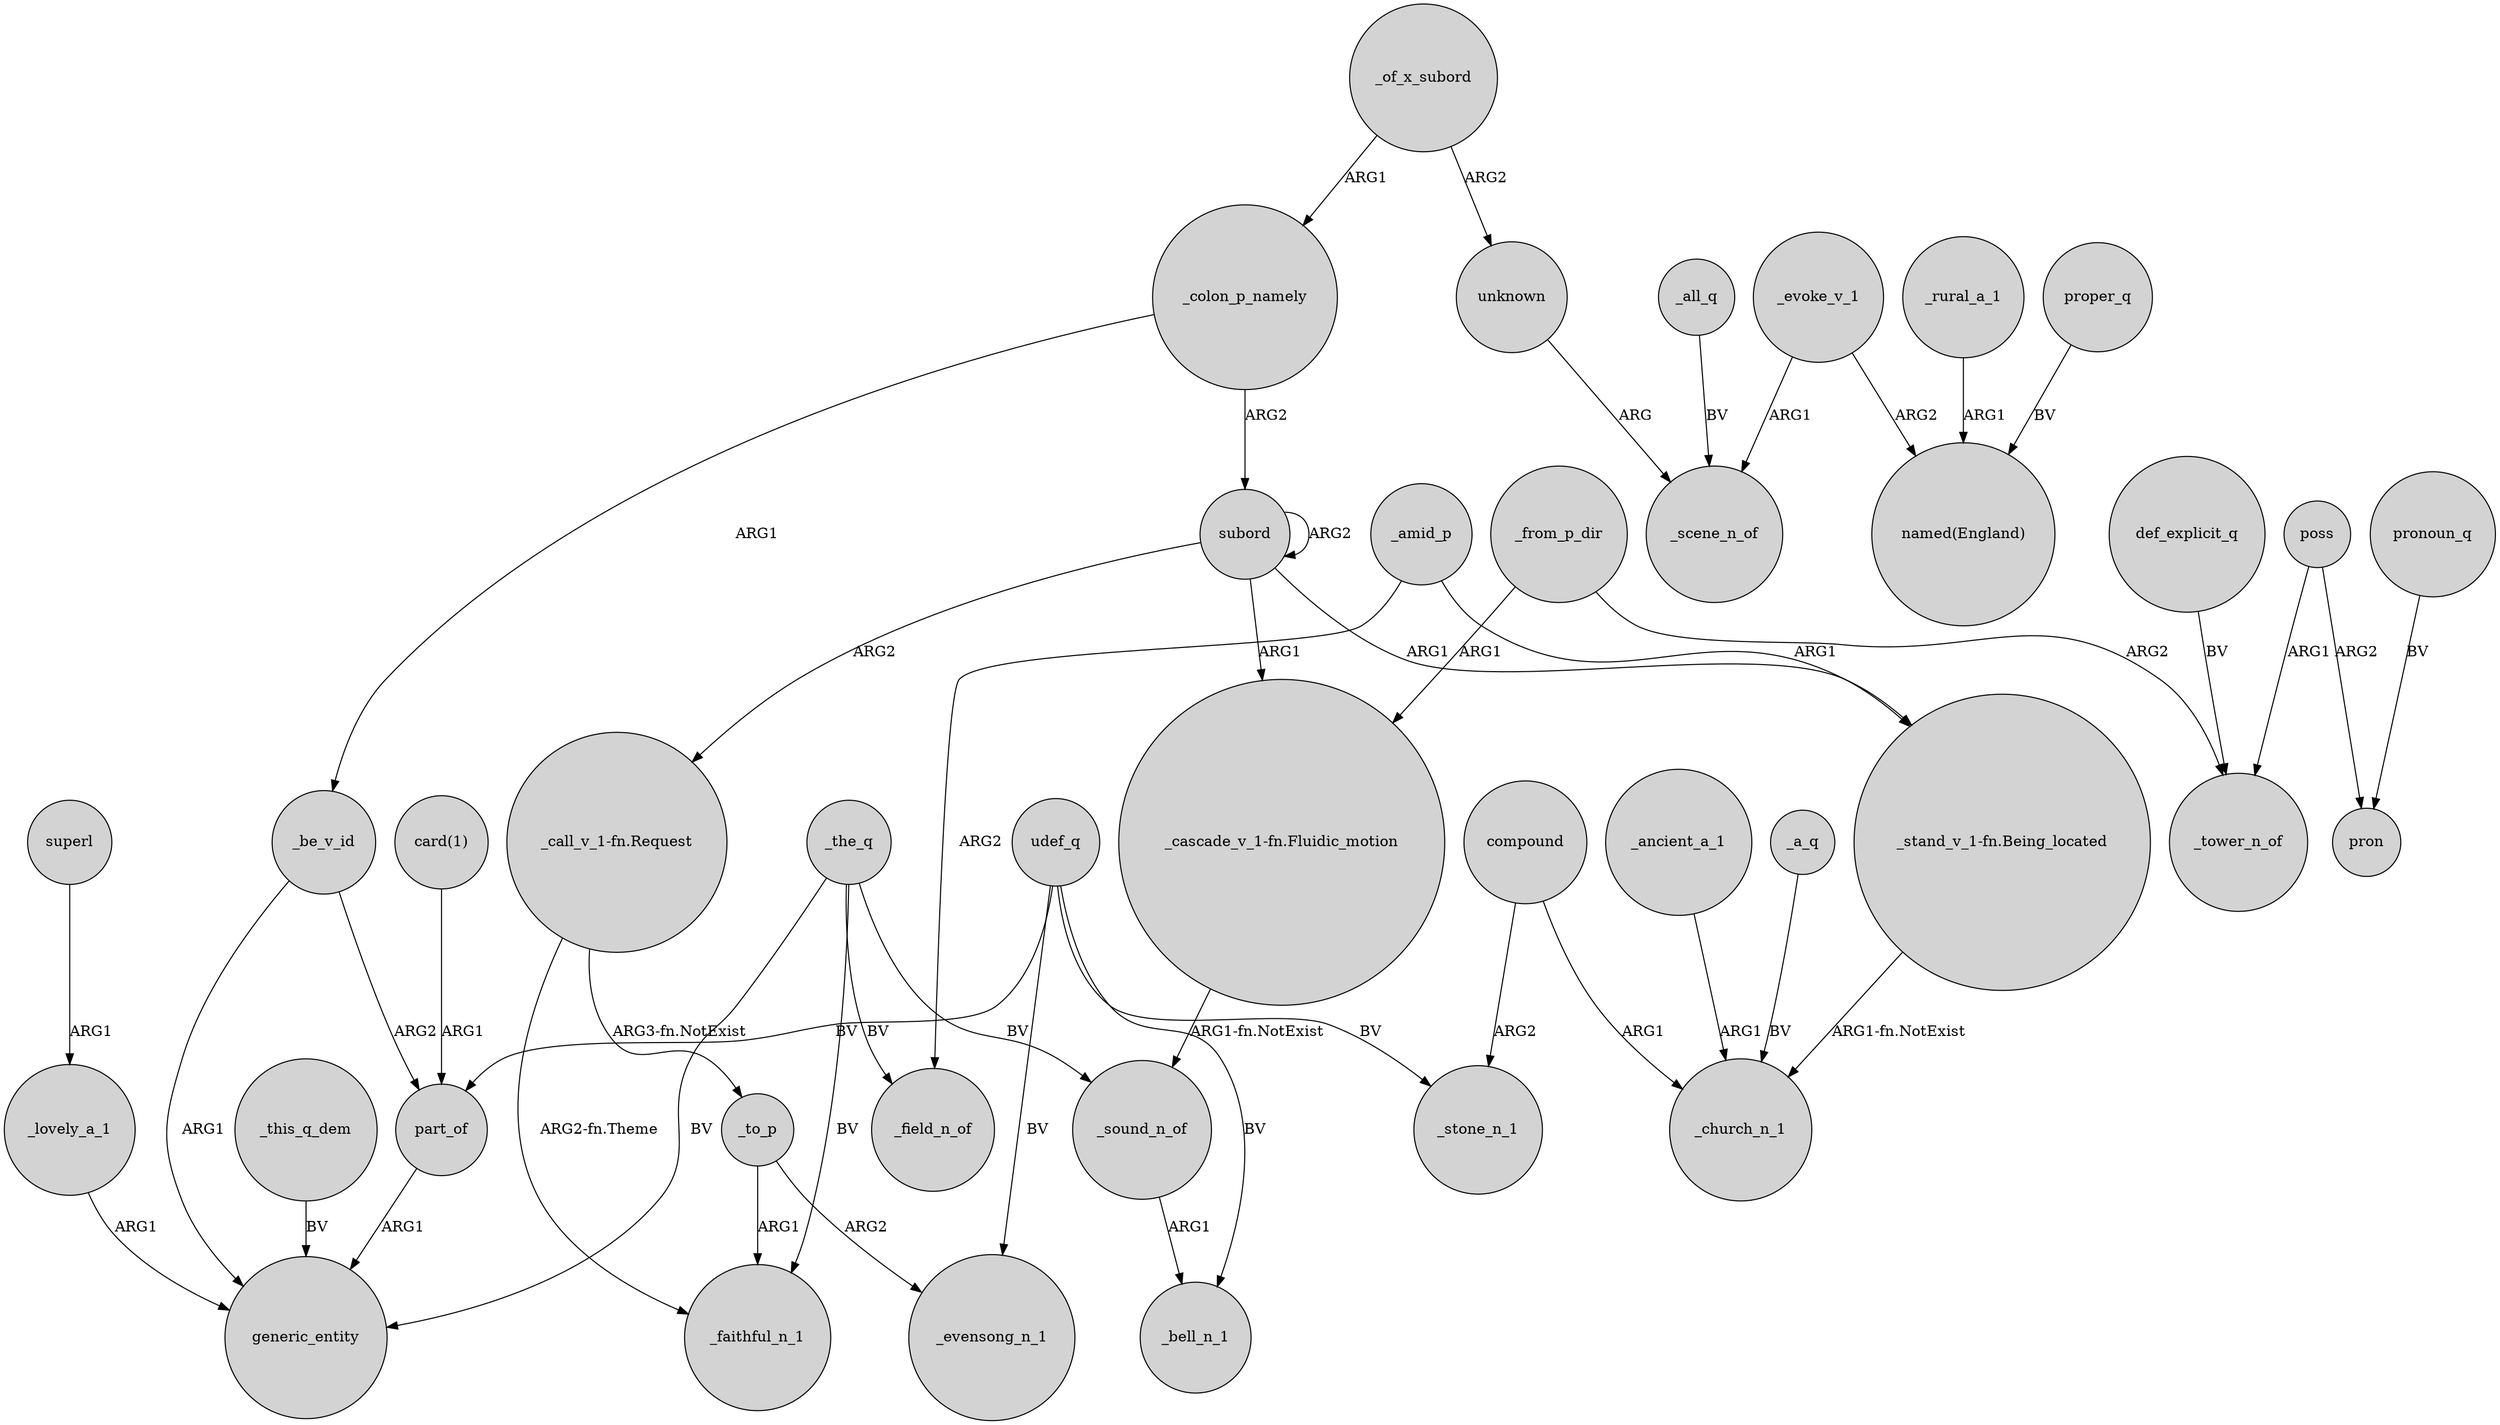 digraph {
	node [shape=circle style=filled]
	_the_q -> generic_entity [label=BV]
	_colon_p_namely -> subord [label=ARG2]
	udef_q -> part_of [label=BV]
	udef_q -> _bell_n_1 [label=BV]
	_amid_p -> _field_n_of [label=ARG2]
	poss -> pron [label=ARG2]
	_to_p -> _faithful_n_1 [label=ARG1]
	compound -> _stone_n_1 [label=ARG2]
	_colon_p_namely -> _be_v_id [label=ARG1]
	_the_q -> _sound_n_of [label=BV]
	udef_q -> _evensong_n_1 [label=BV]
	subord -> "_stand_v_1-fn.Being_located" [label=ARG1]
	proper_q -> "named(England)" [label=BV]
	_ancient_a_1 -> _church_n_1 [label=ARG1]
	_be_v_id -> generic_entity [label=ARG1]
	_to_p -> _evensong_n_1 [label=ARG2]
	"_call_v_1-fn.Request" -> _to_p [label="ARG3-fn.NotExist"]
	_lovely_a_1 -> generic_entity [label=ARG1]
	part_of -> generic_entity [label=ARG1]
	_a_q -> _church_n_1 [label=BV]
	def_explicit_q -> _tower_n_of [label=BV]
	unknown -> _scene_n_of [label=ARG]
	subord -> subord [label=ARG2]
	_sound_n_of -> _bell_n_1 [label=ARG1]
	compound -> _church_n_1 [label=ARG1]
	pronoun_q -> pron [label=BV]
	_of_x_subord -> _colon_p_namely [label=ARG1]
	"_call_v_1-fn.Request" -> _faithful_n_1 [label="ARG2-fn.Theme"]
	subord -> "_call_v_1-fn.Request" [label=ARG2]
	_this_q_dem -> generic_entity [label=BV]
	_the_q -> _field_n_of [label=BV]
	_rural_a_1 -> "named(England)" [label=ARG1]
	poss -> _tower_n_of [label=ARG1]
	_evoke_v_1 -> "named(England)" [label=ARG2]
	_all_q -> _scene_n_of [label=BV]
	_amid_p -> "_stand_v_1-fn.Being_located" [label=ARG1]
	"card(1)" -> part_of [label=ARG1]
	udef_q -> _stone_n_1 [label=BV]
	"_cascade_v_1-fn.Fluidic_motion" -> _sound_n_of [label="ARG1-fn.NotExist"]
	superl -> _lovely_a_1 [label=ARG1]
	_the_q -> _faithful_n_1 [label=BV]
	_be_v_id -> part_of [label=ARG2]
	_of_x_subord -> unknown [label=ARG2]
	_from_p_dir -> "_cascade_v_1-fn.Fluidic_motion" [label=ARG1]
	"_stand_v_1-fn.Being_located" -> _church_n_1 [label="ARG1-fn.NotExist"]
	subord -> "_cascade_v_1-fn.Fluidic_motion" [label=ARG1]
	_evoke_v_1 -> _scene_n_of [label=ARG1]
	_from_p_dir -> _tower_n_of [label=ARG2]
}
